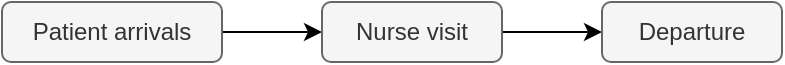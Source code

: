 <mxfile version="28.0.4">
  <diagram name="Page-1" id="LsFNkQHadCKPyYGrLLGv">
    <mxGraphModel dx="466" dy="921" grid="1" gridSize="10" guides="1" tooltips="1" connect="1" arrows="1" fold="1" page="1" pageScale="1" pageWidth="827" pageHeight="1169" math="0" shadow="0">
      <root>
        <mxCell id="0" />
        <mxCell id="1" parent="0" />
        <mxCell id="ojRSn3kfGoJms9IKaOHa-4" style="edgeStyle=orthogonalEdgeStyle;rounded=0;orthogonalLoop=1;jettySize=auto;html=1;exitX=1;exitY=0.5;exitDx=0;exitDy=0;entryX=0;entryY=0.5;entryDx=0;entryDy=0;" edge="1" parent="1" source="ojRSn3kfGoJms9IKaOHa-1" target="ojRSn3kfGoJms9IKaOHa-2">
          <mxGeometry relative="1" as="geometry" />
        </mxCell>
        <mxCell id="ojRSn3kfGoJms9IKaOHa-1" value="Patient arrivals" style="rounded=1;whiteSpace=wrap;html=1;fillColor=#f5f5f5;strokeColor=#666666;fontColor=#333333;" vertex="1" parent="1">
          <mxGeometry x="190" y="380" width="110" height="30" as="geometry" />
        </mxCell>
        <mxCell id="ojRSn3kfGoJms9IKaOHa-6" style="edgeStyle=orthogonalEdgeStyle;rounded=0;orthogonalLoop=1;jettySize=auto;html=1;exitX=1;exitY=0.5;exitDx=0;exitDy=0;entryX=0;entryY=0.5;entryDx=0;entryDy=0;" edge="1" parent="1" source="ojRSn3kfGoJms9IKaOHa-2" target="ojRSn3kfGoJms9IKaOHa-5">
          <mxGeometry relative="1" as="geometry" />
        </mxCell>
        <mxCell id="ojRSn3kfGoJms9IKaOHa-2" value="Nurse visit" style="rounded=1;whiteSpace=wrap;html=1;fillColor=#f5f5f5;fontColor=#333333;strokeColor=#666666;" vertex="1" parent="1">
          <mxGeometry x="350" y="380" width="90" height="30" as="geometry" />
        </mxCell>
        <mxCell id="ojRSn3kfGoJms9IKaOHa-5" value="Departure" style="rounded=1;whiteSpace=wrap;html=1;fillColor=#f5f5f5;fontColor=#333333;strokeColor=#666666;" vertex="1" parent="1">
          <mxGeometry x="490" y="380" width="90" height="30" as="geometry" />
        </mxCell>
      </root>
    </mxGraphModel>
  </diagram>
</mxfile>
